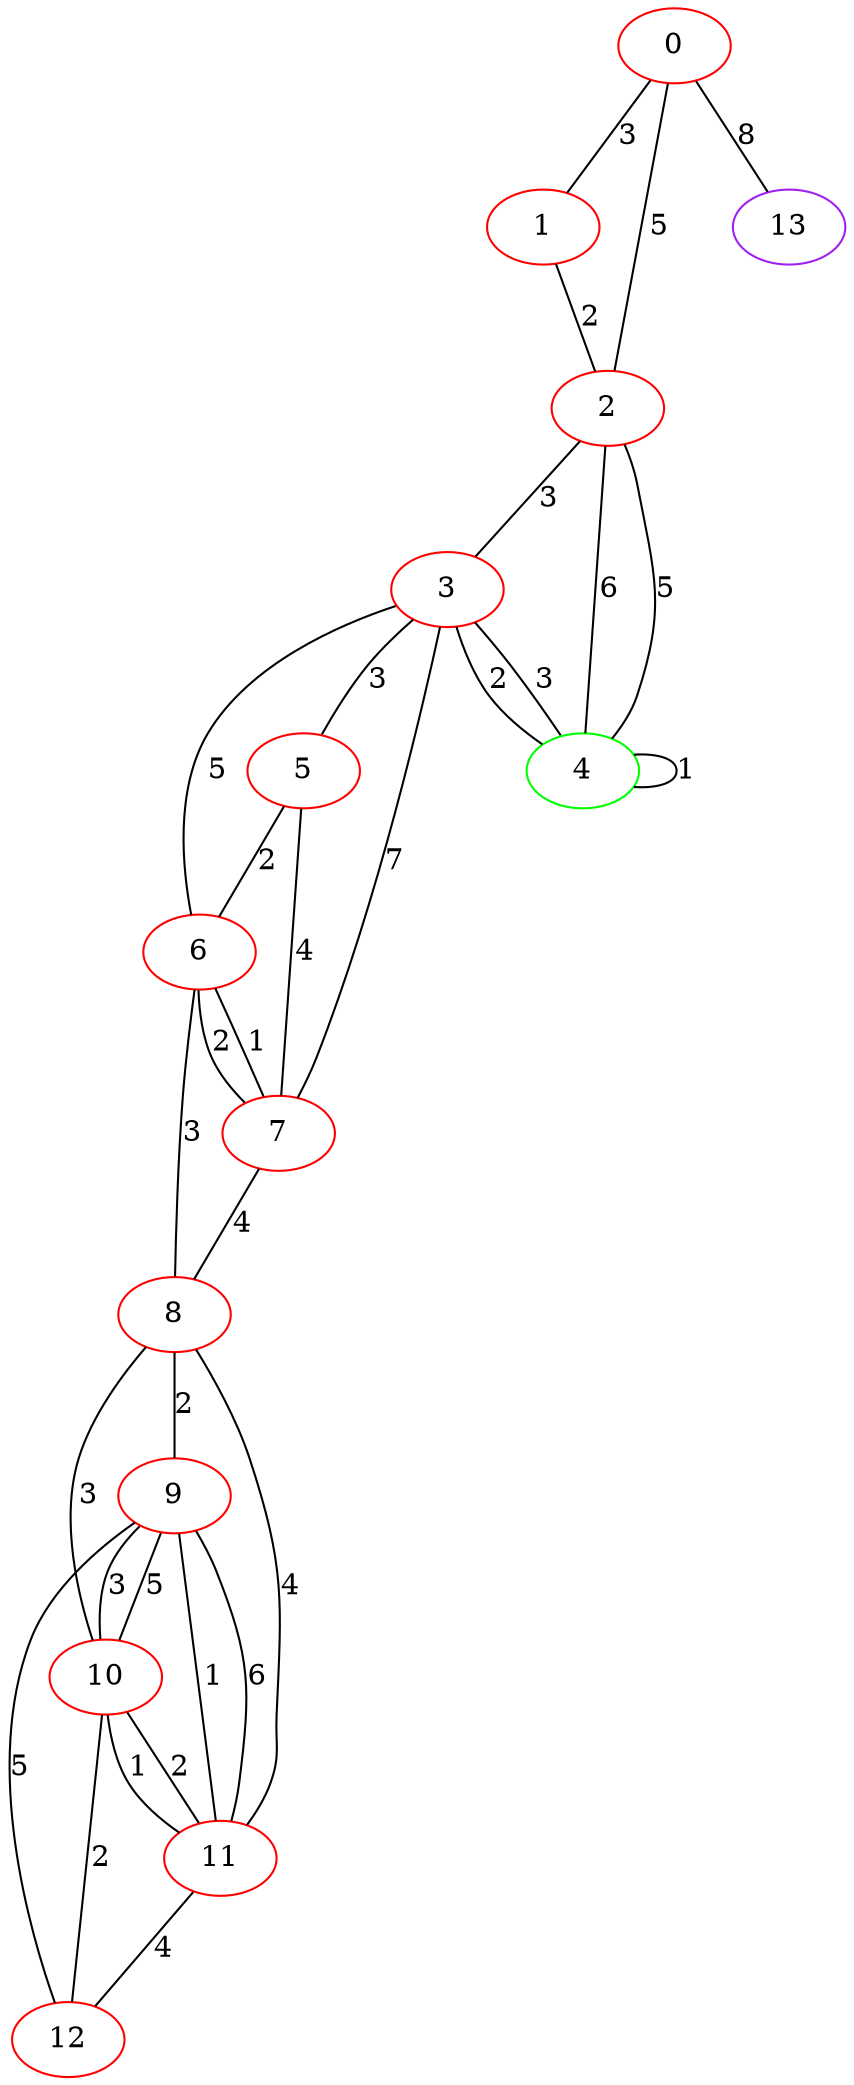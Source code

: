 graph "" {
0 [color=red, weight=1];
1 [color=red, weight=1];
2 [color=red, weight=1];
3 [color=red, weight=1];
4 [color=green, weight=2];
5 [color=red, weight=1];
6 [color=red, weight=1];
7 [color=red, weight=1];
8 [color=red, weight=1];
9 [color=red, weight=1];
10 [color=red, weight=1];
11 [color=red, weight=1];
12 [color=red, weight=1];
13 [color=purple, weight=4];
0 -- 1  [key=0, label=3];
0 -- 2  [key=0, label=5];
0 -- 13  [key=0, label=8];
1 -- 2  [key=0, label=2];
2 -- 3  [key=0, label=3];
2 -- 4  [key=0, label=5];
2 -- 4  [key=1, label=6];
3 -- 4  [key=0, label=2];
3 -- 4  [key=1, label=3];
3 -- 5  [key=0, label=3];
3 -- 6  [key=0, label=5];
3 -- 7  [key=0, label=7];
4 -- 4  [key=0, label=1];
5 -- 6  [key=0, label=2];
5 -- 7  [key=0, label=4];
6 -- 8  [key=0, label=3];
6 -- 7  [key=0, label=2];
6 -- 7  [key=1, label=1];
7 -- 8  [key=0, label=4];
8 -- 9  [key=0, label=2];
8 -- 10  [key=0, label=3];
8 -- 11  [key=0, label=4];
9 -- 10  [key=0, label=3];
9 -- 10  [key=1, label=5];
9 -- 11  [key=0, label=1];
9 -- 11  [key=1, label=6];
9 -- 12  [key=0, label=5];
10 -- 11  [key=0, label=2];
10 -- 11  [key=1, label=1];
10 -- 12  [key=0, label=2];
11 -- 12  [key=0, label=4];
}
